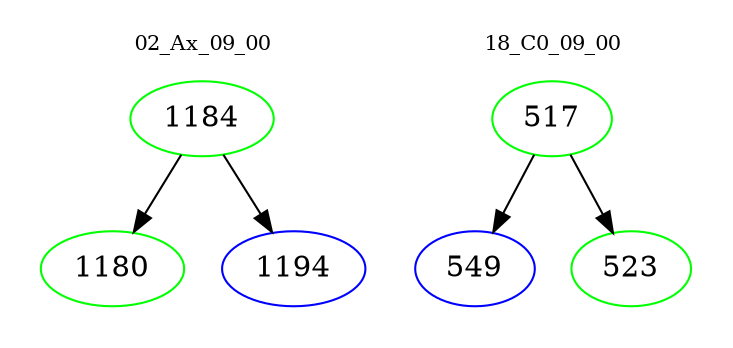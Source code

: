 digraph{
subgraph cluster_0 {
color = white
label = "02_Ax_09_00";
fontsize=10;
T0_1184 [label="1184", color="green"]
T0_1184 -> T0_1180 [color="black"]
T0_1180 [label="1180", color="green"]
T0_1184 -> T0_1194 [color="black"]
T0_1194 [label="1194", color="blue"]
}
subgraph cluster_1 {
color = white
label = "18_C0_09_00";
fontsize=10;
T1_517 [label="517", color="green"]
T1_517 -> T1_549 [color="black"]
T1_549 [label="549", color="blue"]
T1_517 -> T1_523 [color="black"]
T1_523 [label="523", color="green"]
}
}
